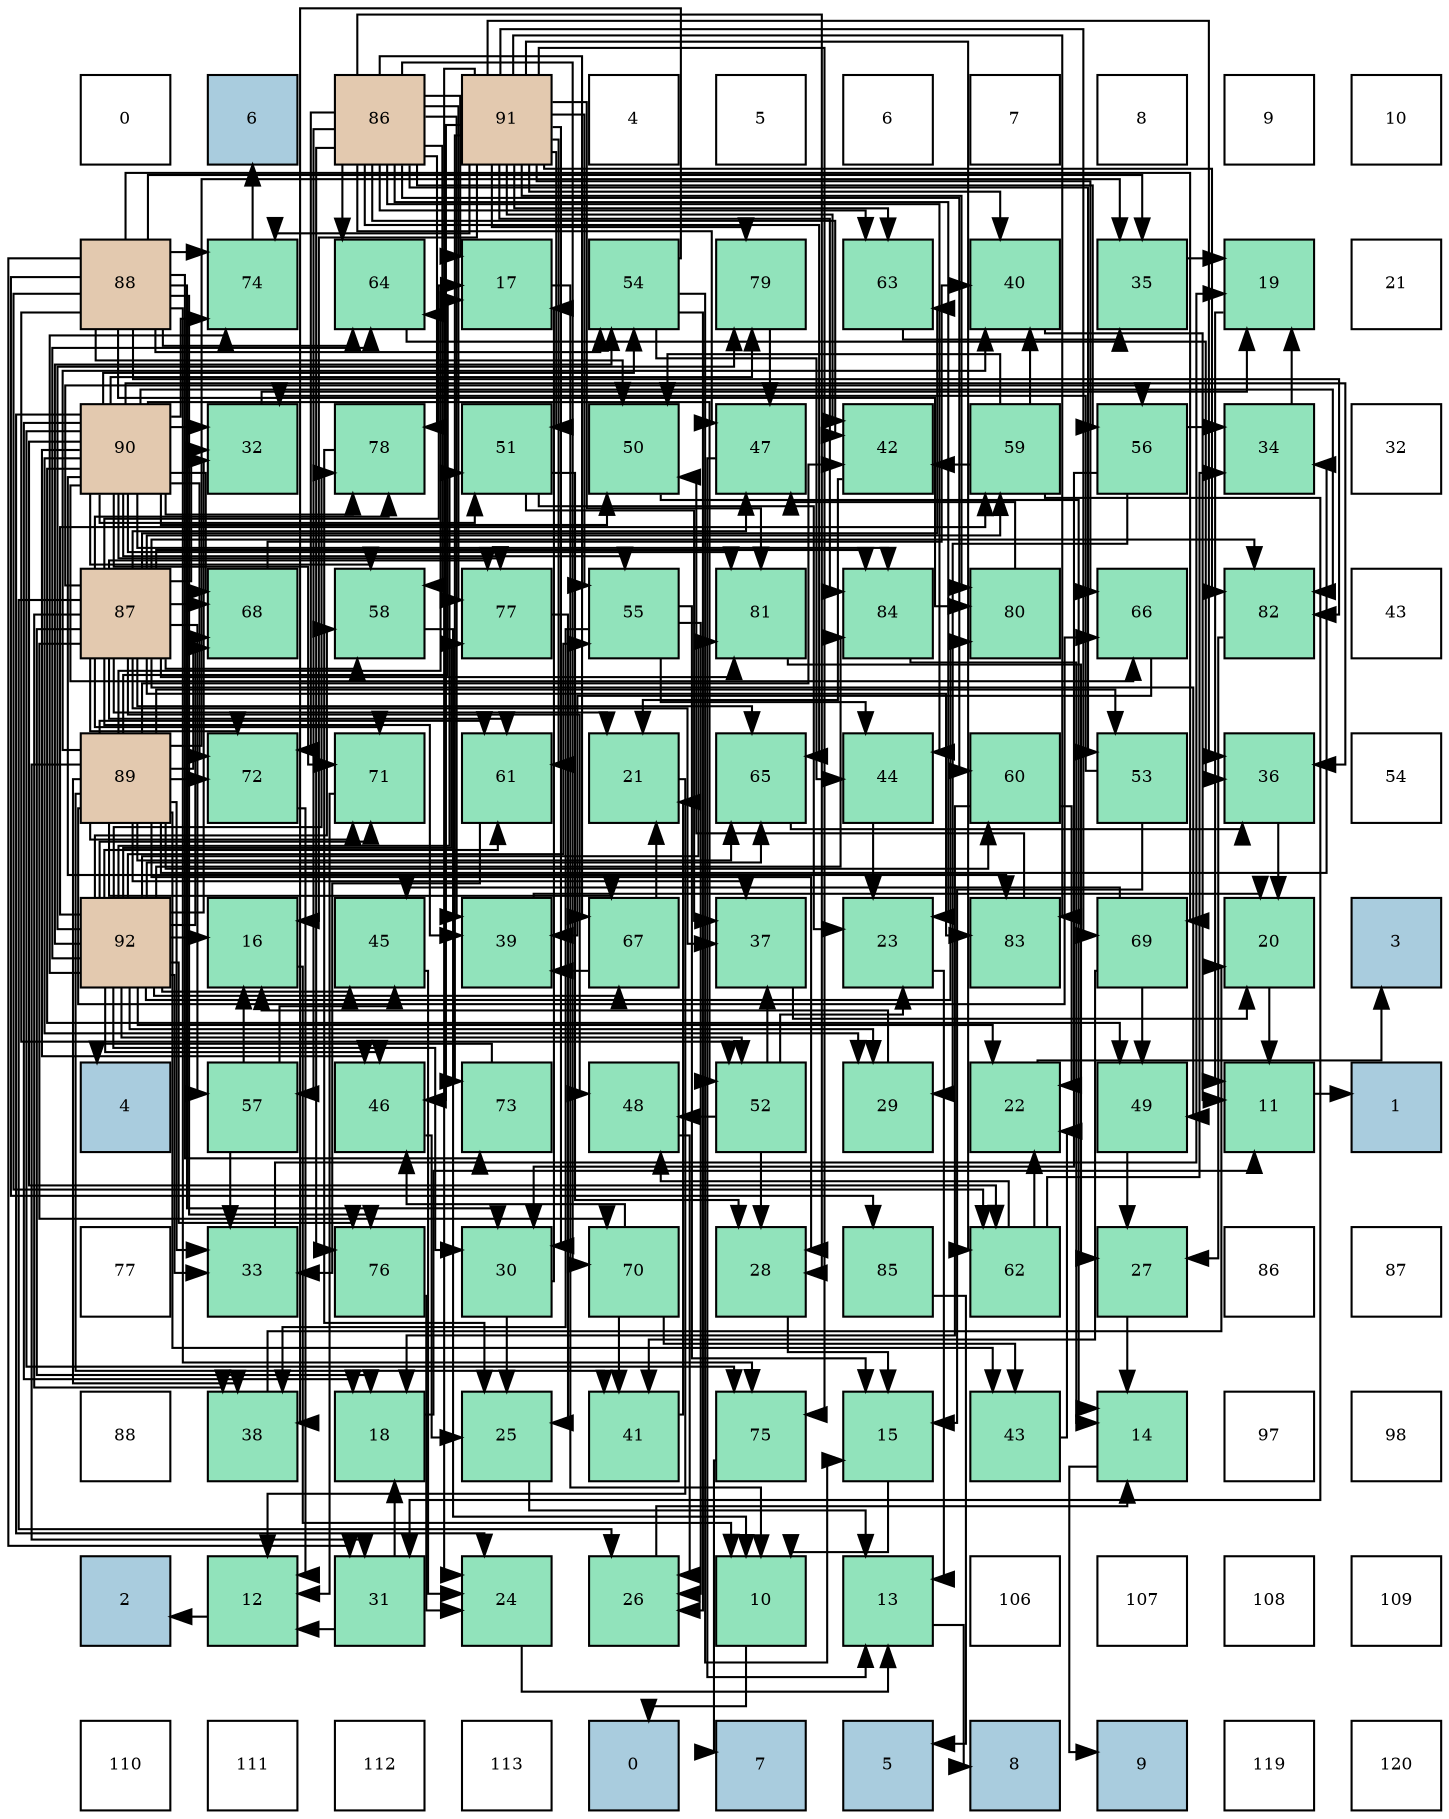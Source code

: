 digraph layout{
 rankdir=TB;
 splines=ortho;
 node [style=filled shape=square fixedsize=true width=0.6];
0[label="0", fontsize=8, fillcolor="#ffffff"];
1[label="6", fontsize=8, fillcolor="#a9ccde"];
2[label="86", fontsize=8, fillcolor="#e3c9af"];
3[label="91", fontsize=8, fillcolor="#e3c9af"];
4[label="4", fontsize=8, fillcolor="#ffffff"];
5[label="5", fontsize=8, fillcolor="#ffffff"];
6[label="6", fontsize=8, fillcolor="#ffffff"];
7[label="7", fontsize=8, fillcolor="#ffffff"];
8[label="8", fontsize=8, fillcolor="#ffffff"];
9[label="9", fontsize=8, fillcolor="#ffffff"];
10[label="10", fontsize=8, fillcolor="#ffffff"];
11[label="88", fontsize=8, fillcolor="#e3c9af"];
12[label="74", fontsize=8, fillcolor="#91e3bb"];
13[label="64", fontsize=8, fillcolor="#91e3bb"];
14[label="17", fontsize=8, fillcolor="#91e3bb"];
15[label="54", fontsize=8, fillcolor="#91e3bb"];
16[label="79", fontsize=8, fillcolor="#91e3bb"];
17[label="63", fontsize=8, fillcolor="#91e3bb"];
18[label="40", fontsize=8, fillcolor="#91e3bb"];
19[label="35", fontsize=8, fillcolor="#91e3bb"];
20[label="19", fontsize=8, fillcolor="#91e3bb"];
21[label="21", fontsize=8, fillcolor="#ffffff"];
22[label="90", fontsize=8, fillcolor="#e3c9af"];
23[label="32", fontsize=8, fillcolor="#91e3bb"];
24[label="78", fontsize=8, fillcolor="#91e3bb"];
25[label="51", fontsize=8, fillcolor="#91e3bb"];
26[label="50", fontsize=8, fillcolor="#91e3bb"];
27[label="47", fontsize=8, fillcolor="#91e3bb"];
28[label="42", fontsize=8, fillcolor="#91e3bb"];
29[label="59", fontsize=8, fillcolor="#91e3bb"];
30[label="56", fontsize=8, fillcolor="#91e3bb"];
31[label="34", fontsize=8, fillcolor="#91e3bb"];
32[label="32", fontsize=8, fillcolor="#ffffff"];
33[label="87", fontsize=8, fillcolor="#e3c9af"];
34[label="68", fontsize=8, fillcolor="#91e3bb"];
35[label="58", fontsize=8, fillcolor="#91e3bb"];
36[label="77", fontsize=8, fillcolor="#91e3bb"];
37[label="55", fontsize=8, fillcolor="#91e3bb"];
38[label="81", fontsize=8, fillcolor="#91e3bb"];
39[label="84", fontsize=8, fillcolor="#91e3bb"];
40[label="80", fontsize=8, fillcolor="#91e3bb"];
41[label="66", fontsize=8, fillcolor="#91e3bb"];
42[label="82", fontsize=8, fillcolor="#91e3bb"];
43[label="43", fontsize=8, fillcolor="#ffffff"];
44[label="89", fontsize=8, fillcolor="#e3c9af"];
45[label="72", fontsize=8, fillcolor="#91e3bb"];
46[label="71", fontsize=8, fillcolor="#91e3bb"];
47[label="61", fontsize=8, fillcolor="#91e3bb"];
48[label="21", fontsize=8, fillcolor="#91e3bb"];
49[label="65", fontsize=8, fillcolor="#91e3bb"];
50[label="44", fontsize=8, fillcolor="#91e3bb"];
51[label="60", fontsize=8, fillcolor="#91e3bb"];
52[label="53", fontsize=8, fillcolor="#91e3bb"];
53[label="36", fontsize=8, fillcolor="#91e3bb"];
54[label="54", fontsize=8, fillcolor="#ffffff"];
55[label="92", fontsize=8, fillcolor="#e3c9af"];
56[label="16", fontsize=8, fillcolor="#91e3bb"];
57[label="45", fontsize=8, fillcolor="#91e3bb"];
58[label="39", fontsize=8, fillcolor="#91e3bb"];
59[label="67", fontsize=8, fillcolor="#91e3bb"];
60[label="37", fontsize=8, fillcolor="#91e3bb"];
61[label="23", fontsize=8, fillcolor="#91e3bb"];
62[label="83", fontsize=8, fillcolor="#91e3bb"];
63[label="69", fontsize=8, fillcolor="#91e3bb"];
64[label="20", fontsize=8, fillcolor="#91e3bb"];
65[label="3", fontsize=8, fillcolor="#a9ccde"];
66[label="4", fontsize=8, fillcolor="#a9ccde"];
67[label="57", fontsize=8, fillcolor="#91e3bb"];
68[label="46", fontsize=8, fillcolor="#91e3bb"];
69[label="73", fontsize=8, fillcolor="#91e3bb"];
70[label="48", fontsize=8, fillcolor="#91e3bb"];
71[label="52", fontsize=8, fillcolor="#91e3bb"];
72[label="29", fontsize=8, fillcolor="#91e3bb"];
73[label="22", fontsize=8, fillcolor="#91e3bb"];
74[label="49", fontsize=8, fillcolor="#91e3bb"];
75[label="11", fontsize=8, fillcolor="#91e3bb"];
76[label="1", fontsize=8, fillcolor="#a9ccde"];
77[label="77", fontsize=8, fillcolor="#ffffff"];
78[label="33", fontsize=8, fillcolor="#91e3bb"];
79[label="76", fontsize=8, fillcolor="#91e3bb"];
80[label="30", fontsize=8, fillcolor="#91e3bb"];
81[label="70", fontsize=8, fillcolor="#91e3bb"];
82[label="28", fontsize=8, fillcolor="#91e3bb"];
83[label="85", fontsize=8, fillcolor="#91e3bb"];
84[label="62", fontsize=8, fillcolor="#91e3bb"];
85[label="27", fontsize=8, fillcolor="#91e3bb"];
86[label="86", fontsize=8, fillcolor="#ffffff"];
87[label="87", fontsize=8, fillcolor="#ffffff"];
88[label="88", fontsize=8, fillcolor="#ffffff"];
89[label="38", fontsize=8, fillcolor="#91e3bb"];
90[label="18", fontsize=8, fillcolor="#91e3bb"];
91[label="25", fontsize=8, fillcolor="#91e3bb"];
92[label="41", fontsize=8, fillcolor="#91e3bb"];
93[label="75", fontsize=8, fillcolor="#91e3bb"];
94[label="15", fontsize=8, fillcolor="#91e3bb"];
95[label="43", fontsize=8, fillcolor="#91e3bb"];
96[label="14", fontsize=8, fillcolor="#91e3bb"];
97[label="97", fontsize=8, fillcolor="#ffffff"];
98[label="98", fontsize=8, fillcolor="#ffffff"];
99[label="2", fontsize=8, fillcolor="#a9ccde"];
100[label="12", fontsize=8, fillcolor="#91e3bb"];
101[label="31", fontsize=8, fillcolor="#91e3bb"];
102[label="24", fontsize=8, fillcolor="#91e3bb"];
103[label="26", fontsize=8, fillcolor="#91e3bb"];
104[label="10", fontsize=8, fillcolor="#91e3bb"];
105[label="13", fontsize=8, fillcolor="#91e3bb"];
106[label="106", fontsize=8, fillcolor="#ffffff"];
107[label="107", fontsize=8, fillcolor="#ffffff"];
108[label="108", fontsize=8, fillcolor="#ffffff"];
109[label="109", fontsize=8, fillcolor="#ffffff"];
110[label="110", fontsize=8, fillcolor="#ffffff"];
111[label="111", fontsize=8, fillcolor="#ffffff"];
112[label="112", fontsize=8, fillcolor="#ffffff"];
113[label="113", fontsize=8, fillcolor="#ffffff"];
114[label="0", fontsize=8, fillcolor="#a9ccde"];
115[label="7", fontsize=8, fillcolor="#a9ccde"];
116[label="5", fontsize=8, fillcolor="#a9ccde"];
117[label="8", fontsize=8, fillcolor="#a9ccde"];
118[label="9", fontsize=8, fillcolor="#a9ccde"];
119[label="119", fontsize=8, fillcolor="#ffffff"];
120[label="120", fontsize=8, fillcolor="#ffffff"];
edge [constraint=false, style=vis];104 -> 114;
75 -> 76;
100 -> 99;
105 -> 117;
96 -> 118;
94 -> 104;
56 -> 104;
14 -> 104;
90 -> 75;
20 -> 75;
64 -> 75;
48 -> 100;
73 -> 65;
61 -> 105;
102 -> 105;
91 -> 105;
103 -> 96;
85 -> 96;
82 -> 94;
72 -> 56;
80 -> 14;
80 -> 91;
101 -> 100;
101 -> 90;
23 -> 20;
78 -> 20;
31 -> 20;
19 -> 20;
53 -> 64;
60 -> 64;
89 -> 64;
58 -> 64;
18 -> 75;
92 -> 48;
28 -> 48;
95 -> 73;
50 -> 61;
57 -> 102;
68 -> 91;
27 -> 105;
70 -> 103;
74 -> 85;
26 -> 96;
25 -> 61;
25 -> 82;
25 -> 60;
71 -> 61;
71 -> 82;
71 -> 60;
71 -> 70;
52 -> 94;
52 -> 23;
15 -> 94;
15 -> 103;
15 -> 89;
15 -> 50;
37 -> 94;
37 -> 103;
37 -> 89;
37 -> 50;
30 -> 72;
30 -> 80;
30 -> 31;
67 -> 56;
67 -> 78;
67 -> 57;
35 -> 104;
29 -> 101;
29 -> 18;
29 -> 28;
29 -> 26;
51 -> 90;
51 -> 73;
47 -> 78;
84 -> 73;
84 -> 31;
84 -> 70;
17 -> 19;
13 -> 53;
49 -> 53;
41 -> 58;
59 -> 48;
59 -> 58;
34 -> 18;
63 -> 92;
63 -> 57;
63 -> 74;
81 -> 92;
81 -> 95;
81 -> 68;
46 -> 100;
45 -> 100;
69 -> 66;
12 -> 1;
93 -> 115;
79 -> 102;
36 -> 91;
24 -> 91;
16 -> 27;
40 -> 27;
38 -> 85;
42 -> 85;
62 -> 26;
39 -> 96;
83 -> 116;
2 -> 14;
2 -> 61;
2 -> 82;
2 -> 58;
2 -> 28;
2 -> 50;
2 -> 27;
2 -> 52;
2 -> 30;
2 -> 67;
2 -> 35;
2 -> 51;
2 -> 17;
2 -> 13;
2 -> 49;
2 -> 59;
2 -> 81;
2 -> 45;
2 -> 79;
2 -> 36;
2 -> 24;
33 -> 14;
33 -> 90;
33 -> 48;
33 -> 103;
33 -> 23;
33 -> 60;
33 -> 89;
33 -> 58;
33 -> 27;
33 -> 70;
33 -> 74;
33 -> 30;
33 -> 67;
33 -> 35;
33 -> 29;
33 -> 47;
33 -> 17;
33 -> 49;
33 -> 34;
33 -> 81;
33 -> 46;
33 -> 45;
33 -> 36;
33 -> 24;
33 -> 38;
33 -> 42;
33 -> 62;
33 -> 39;
11 -> 80;
11 -> 101;
11 -> 19;
11 -> 26;
11 -> 71;
11 -> 15;
11 -> 84;
11 -> 13;
11 -> 63;
11 -> 69;
11 -> 12;
11 -> 93;
11 -> 79;
11 -> 40;
11 -> 42;
11 -> 83;
44 -> 14;
44 -> 82;
44 -> 101;
44 -> 78;
44 -> 31;
44 -> 19;
44 -> 60;
44 -> 89;
44 -> 18;
44 -> 92;
44 -> 28;
44 -> 95;
44 -> 52;
44 -> 51;
44 -> 47;
44 -> 13;
44 -> 49;
44 -> 41;
44 -> 59;
44 -> 34;
44 -> 46;
44 -> 45;
22 -> 90;
22 -> 102;
22 -> 72;
22 -> 23;
22 -> 53;
22 -> 68;
22 -> 74;
22 -> 26;
22 -> 25;
22 -> 71;
22 -> 15;
22 -> 37;
22 -> 35;
22 -> 84;
22 -> 41;
22 -> 34;
22 -> 46;
22 -> 45;
22 -> 12;
22 -> 93;
22 -> 36;
22 -> 24;
22 -> 16;
22 -> 38;
22 -> 42;
22 -> 62;
22 -> 39;
3 -> 56;
3 -> 102;
3 -> 80;
3 -> 53;
3 -> 18;
3 -> 28;
3 -> 68;
3 -> 25;
3 -> 37;
3 -> 47;
3 -> 84;
3 -> 17;
3 -> 41;
3 -> 63;
3 -> 69;
3 -> 12;
3 -> 93;
3 -> 16;
3 -> 40;
3 -> 38;
3 -> 42;
3 -> 62;
3 -> 39;
55 -> 56;
55 -> 73;
55 -> 72;
55 -> 80;
55 -> 23;
55 -> 78;
55 -> 57;
55 -> 68;
55 -> 25;
55 -> 71;
55 -> 15;
55 -> 37;
55 -> 35;
55 -> 29;
55 -> 47;
55 -> 13;
55 -> 49;
55 -> 59;
55 -> 34;
55 -> 46;
55 -> 12;
55 -> 79;
55 -> 36;
55 -> 24;
55 -> 16;
55 -> 40;
55 -> 38;
55 -> 39;
edge [constraint=true, style=invis];
0 -> 11 -> 22 -> 33 -> 44 -> 55 -> 66 -> 77 -> 88 -> 99 -> 110;
1 -> 12 -> 23 -> 34 -> 45 -> 56 -> 67 -> 78 -> 89 -> 100 -> 111;
2 -> 13 -> 24 -> 35 -> 46 -> 57 -> 68 -> 79 -> 90 -> 101 -> 112;
3 -> 14 -> 25 -> 36 -> 47 -> 58 -> 69 -> 80 -> 91 -> 102 -> 113;
4 -> 15 -> 26 -> 37 -> 48 -> 59 -> 70 -> 81 -> 92 -> 103 -> 114;
5 -> 16 -> 27 -> 38 -> 49 -> 60 -> 71 -> 82 -> 93 -> 104 -> 115;
6 -> 17 -> 28 -> 39 -> 50 -> 61 -> 72 -> 83 -> 94 -> 105 -> 116;
7 -> 18 -> 29 -> 40 -> 51 -> 62 -> 73 -> 84 -> 95 -> 106 -> 117;
8 -> 19 -> 30 -> 41 -> 52 -> 63 -> 74 -> 85 -> 96 -> 107 -> 118;
9 -> 20 -> 31 -> 42 -> 53 -> 64 -> 75 -> 86 -> 97 -> 108 -> 119;
10 -> 21 -> 32 -> 43 -> 54 -> 65 -> 76 -> 87 -> 98 -> 109 -> 120;
rank = same {0 -> 1 -> 2 -> 3 -> 4 -> 5 -> 6 -> 7 -> 8 -> 9 -> 10};
rank = same {11 -> 12 -> 13 -> 14 -> 15 -> 16 -> 17 -> 18 -> 19 -> 20 -> 21};
rank = same {22 -> 23 -> 24 -> 25 -> 26 -> 27 -> 28 -> 29 -> 30 -> 31 -> 32};
rank = same {33 -> 34 -> 35 -> 36 -> 37 -> 38 -> 39 -> 40 -> 41 -> 42 -> 43};
rank = same {44 -> 45 -> 46 -> 47 -> 48 -> 49 -> 50 -> 51 -> 52 -> 53 -> 54};
rank = same {55 -> 56 -> 57 -> 58 -> 59 -> 60 -> 61 -> 62 -> 63 -> 64 -> 65};
rank = same {66 -> 67 -> 68 -> 69 -> 70 -> 71 -> 72 -> 73 -> 74 -> 75 -> 76};
rank = same {77 -> 78 -> 79 -> 80 -> 81 -> 82 -> 83 -> 84 -> 85 -> 86 -> 87};
rank = same {88 -> 89 -> 90 -> 91 -> 92 -> 93 -> 94 -> 95 -> 96 -> 97 -> 98};
rank = same {99 -> 100 -> 101 -> 102 -> 103 -> 104 -> 105 -> 106 -> 107 -> 108 -> 109};
rank = same {110 -> 111 -> 112 -> 113 -> 114 -> 115 -> 116 -> 117 -> 118 -> 119 -> 120};
}